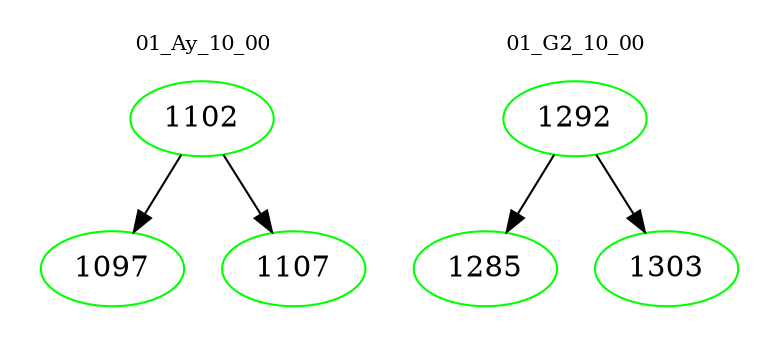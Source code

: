 digraph{
subgraph cluster_0 {
color = white
label = "01_Ay_10_00";
fontsize=10;
T0_1102 [label="1102", color="green"]
T0_1102 -> T0_1097 [color="black"]
T0_1097 [label="1097", color="green"]
T0_1102 -> T0_1107 [color="black"]
T0_1107 [label="1107", color="green"]
}
subgraph cluster_1 {
color = white
label = "01_G2_10_00";
fontsize=10;
T1_1292 [label="1292", color="green"]
T1_1292 -> T1_1285 [color="black"]
T1_1285 [label="1285", color="green"]
T1_1292 -> T1_1303 [color="black"]
T1_1303 [label="1303", color="green"]
}
}

